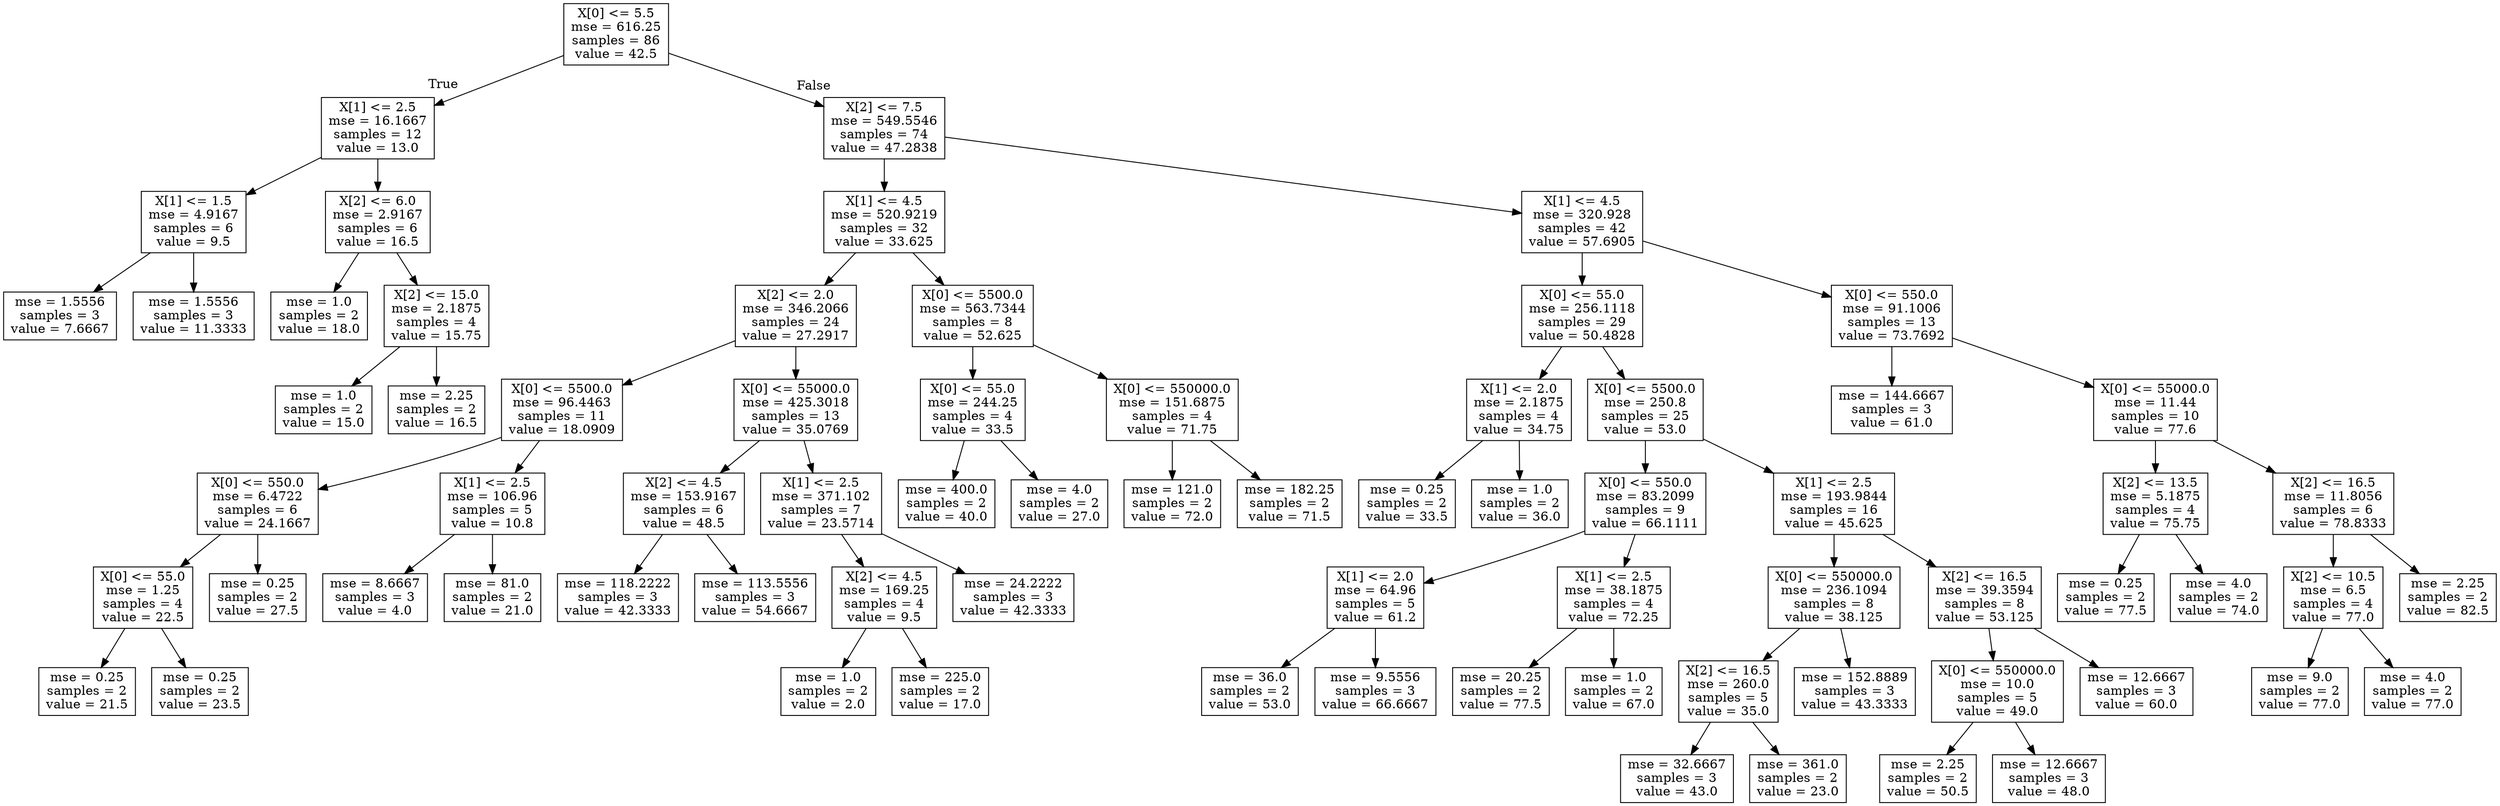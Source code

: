 digraph Tree {
node [shape=box] ;
0 [label="X[0] <= 5.5\nmse = 616.25\nsamples = 86\nvalue = 42.5"] ;
1 [label="X[1] <= 2.5\nmse = 16.1667\nsamples = 12\nvalue = 13.0"] ;
0 -> 1 [labeldistance=2.5, labelangle=45, headlabel="True"] ;
2 [label="X[1] <= 1.5\nmse = 4.9167\nsamples = 6\nvalue = 9.5"] ;
1 -> 2 ;
3 [label="mse = 1.5556\nsamples = 3\nvalue = 7.6667"] ;
2 -> 3 ;
4 [label="mse = 1.5556\nsamples = 3\nvalue = 11.3333"] ;
2 -> 4 ;
5 [label="X[2] <= 6.0\nmse = 2.9167\nsamples = 6\nvalue = 16.5"] ;
1 -> 5 ;
6 [label="mse = 1.0\nsamples = 2\nvalue = 18.0"] ;
5 -> 6 ;
7 [label="X[2] <= 15.0\nmse = 2.1875\nsamples = 4\nvalue = 15.75"] ;
5 -> 7 ;
8 [label="mse = 1.0\nsamples = 2\nvalue = 15.0"] ;
7 -> 8 ;
9 [label="mse = 2.25\nsamples = 2\nvalue = 16.5"] ;
7 -> 9 ;
10 [label="X[2] <= 7.5\nmse = 549.5546\nsamples = 74\nvalue = 47.2838"] ;
0 -> 10 [labeldistance=2.5, labelangle=-45, headlabel="False"] ;
11 [label="X[1] <= 4.5\nmse = 520.9219\nsamples = 32\nvalue = 33.625"] ;
10 -> 11 ;
12 [label="X[2] <= 2.0\nmse = 346.2066\nsamples = 24\nvalue = 27.2917"] ;
11 -> 12 ;
13 [label="X[0] <= 5500.0\nmse = 96.4463\nsamples = 11\nvalue = 18.0909"] ;
12 -> 13 ;
14 [label="X[0] <= 550.0\nmse = 6.4722\nsamples = 6\nvalue = 24.1667"] ;
13 -> 14 ;
15 [label="X[0] <= 55.0\nmse = 1.25\nsamples = 4\nvalue = 22.5"] ;
14 -> 15 ;
16 [label="mse = 0.25\nsamples = 2\nvalue = 21.5"] ;
15 -> 16 ;
17 [label="mse = 0.25\nsamples = 2\nvalue = 23.5"] ;
15 -> 17 ;
18 [label="mse = 0.25\nsamples = 2\nvalue = 27.5"] ;
14 -> 18 ;
19 [label="X[1] <= 2.5\nmse = 106.96\nsamples = 5\nvalue = 10.8"] ;
13 -> 19 ;
20 [label="mse = 8.6667\nsamples = 3\nvalue = 4.0"] ;
19 -> 20 ;
21 [label="mse = 81.0\nsamples = 2\nvalue = 21.0"] ;
19 -> 21 ;
22 [label="X[0] <= 55000.0\nmse = 425.3018\nsamples = 13\nvalue = 35.0769"] ;
12 -> 22 ;
23 [label="X[2] <= 4.5\nmse = 153.9167\nsamples = 6\nvalue = 48.5"] ;
22 -> 23 ;
24 [label="mse = 118.2222\nsamples = 3\nvalue = 42.3333"] ;
23 -> 24 ;
25 [label="mse = 113.5556\nsamples = 3\nvalue = 54.6667"] ;
23 -> 25 ;
26 [label="X[1] <= 2.5\nmse = 371.102\nsamples = 7\nvalue = 23.5714"] ;
22 -> 26 ;
27 [label="X[2] <= 4.5\nmse = 169.25\nsamples = 4\nvalue = 9.5"] ;
26 -> 27 ;
28 [label="mse = 1.0\nsamples = 2\nvalue = 2.0"] ;
27 -> 28 ;
29 [label="mse = 225.0\nsamples = 2\nvalue = 17.0"] ;
27 -> 29 ;
30 [label="mse = 24.2222\nsamples = 3\nvalue = 42.3333"] ;
26 -> 30 ;
31 [label="X[0] <= 5500.0\nmse = 563.7344\nsamples = 8\nvalue = 52.625"] ;
11 -> 31 ;
32 [label="X[0] <= 55.0\nmse = 244.25\nsamples = 4\nvalue = 33.5"] ;
31 -> 32 ;
33 [label="mse = 400.0\nsamples = 2\nvalue = 40.0"] ;
32 -> 33 ;
34 [label="mse = 4.0\nsamples = 2\nvalue = 27.0"] ;
32 -> 34 ;
35 [label="X[0] <= 550000.0\nmse = 151.6875\nsamples = 4\nvalue = 71.75"] ;
31 -> 35 ;
36 [label="mse = 121.0\nsamples = 2\nvalue = 72.0"] ;
35 -> 36 ;
37 [label="mse = 182.25\nsamples = 2\nvalue = 71.5"] ;
35 -> 37 ;
38 [label="X[1] <= 4.5\nmse = 320.928\nsamples = 42\nvalue = 57.6905"] ;
10 -> 38 ;
39 [label="X[0] <= 55.0\nmse = 256.1118\nsamples = 29\nvalue = 50.4828"] ;
38 -> 39 ;
40 [label="X[1] <= 2.0\nmse = 2.1875\nsamples = 4\nvalue = 34.75"] ;
39 -> 40 ;
41 [label="mse = 0.25\nsamples = 2\nvalue = 33.5"] ;
40 -> 41 ;
42 [label="mse = 1.0\nsamples = 2\nvalue = 36.0"] ;
40 -> 42 ;
43 [label="X[0] <= 5500.0\nmse = 250.8\nsamples = 25\nvalue = 53.0"] ;
39 -> 43 ;
44 [label="X[0] <= 550.0\nmse = 83.2099\nsamples = 9\nvalue = 66.1111"] ;
43 -> 44 ;
45 [label="X[1] <= 2.0\nmse = 64.96\nsamples = 5\nvalue = 61.2"] ;
44 -> 45 ;
46 [label="mse = 36.0\nsamples = 2\nvalue = 53.0"] ;
45 -> 46 ;
47 [label="mse = 9.5556\nsamples = 3\nvalue = 66.6667"] ;
45 -> 47 ;
48 [label="X[1] <= 2.5\nmse = 38.1875\nsamples = 4\nvalue = 72.25"] ;
44 -> 48 ;
49 [label="mse = 20.25\nsamples = 2\nvalue = 77.5"] ;
48 -> 49 ;
50 [label="mse = 1.0\nsamples = 2\nvalue = 67.0"] ;
48 -> 50 ;
51 [label="X[1] <= 2.5\nmse = 193.9844\nsamples = 16\nvalue = 45.625"] ;
43 -> 51 ;
52 [label="X[0] <= 550000.0\nmse = 236.1094\nsamples = 8\nvalue = 38.125"] ;
51 -> 52 ;
53 [label="X[2] <= 16.5\nmse = 260.0\nsamples = 5\nvalue = 35.0"] ;
52 -> 53 ;
54 [label="mse = 32.6667\nsamples = 3\nvalue = 43.0"] ;
53 -> 54 ;
55 [label="mse = 361.0\nsamples = 2\nvalue = 23.0"] ;
53 -> 55 ;
56 [label="mse = 152.8889\nsamples = 3\nvalue = 43.3333"] ;
52 -> 56 ;
57 [label="X[2] <= 16.5\nmse = 39.3594\nsamples = 8\nvalue = 53.125"] ;
51 -> 57 ;
58 [label="X[0] <= 550000.0\nmse = 10.0\nsamples = 5\nvalue = 49.0"] ;
57 -> 58 ;
59 [label="mse = 2.25\nsamples = 2\nvalue = 50.5"] ;
58 -> 59 ;
60 [label="mse = 12.6667\nsamples = 3\nvalue = 48.0"] ;
58 -> 60 ;
61 [label="mse = 12.6667\nsamples = 3\nvalue = 60.0"] ;
57 -> 61 ;
62 [label="X[0] <= 550.0\nmse = 91.1006\nsamples = 13\nvalue = 73.7692"] ;
38 -> 62 ;
63 [label="mse = 144.6667\nsamples = 3\nvalue = 61.0"] ;
62 -> 63 ;
64 [label="X[0] <= 55000.0\nmse = 11.44\nsamples = 10\nvalue = 77.6"] ;
62 -> 64 ;
65 [label="X[2] <= 13.5\nmse = 5.1875\nsamples = 4\nvalue = 75.75"] ;
64 -> 65 ;
66 [label="mse = 0.25\nsamples = 2\nvalue = 77.5"] ;
65 -> 66 ;
67 [label="mse = 4.0\nsamples = 2\nvalue = 74.0"] ;
65 -> 67 ;
68 [label="X[2] <= 16.5\nmse = 11.8056\nsamples = 6\nvalue = 78.8333"] ;
64 -> 68 ;
69 [label="X[2] <= 10.5\nmse = 6.5\nsamples = 4\nvalue = 77.0"] ;
68 -> 69 ;
70 [label="mse = 9.0\nsamples = 2\nvalue = 77.0"] ;
69 -> 70 ;
71 [label="mse = 4.0\nsamples = 2\nvalue = 77.0"] ;
69 -> 71 ;
72 [label="mse = 2.25\nsamples = 2\nvalue = 82.5"] ;
68 -> 72 ;
}